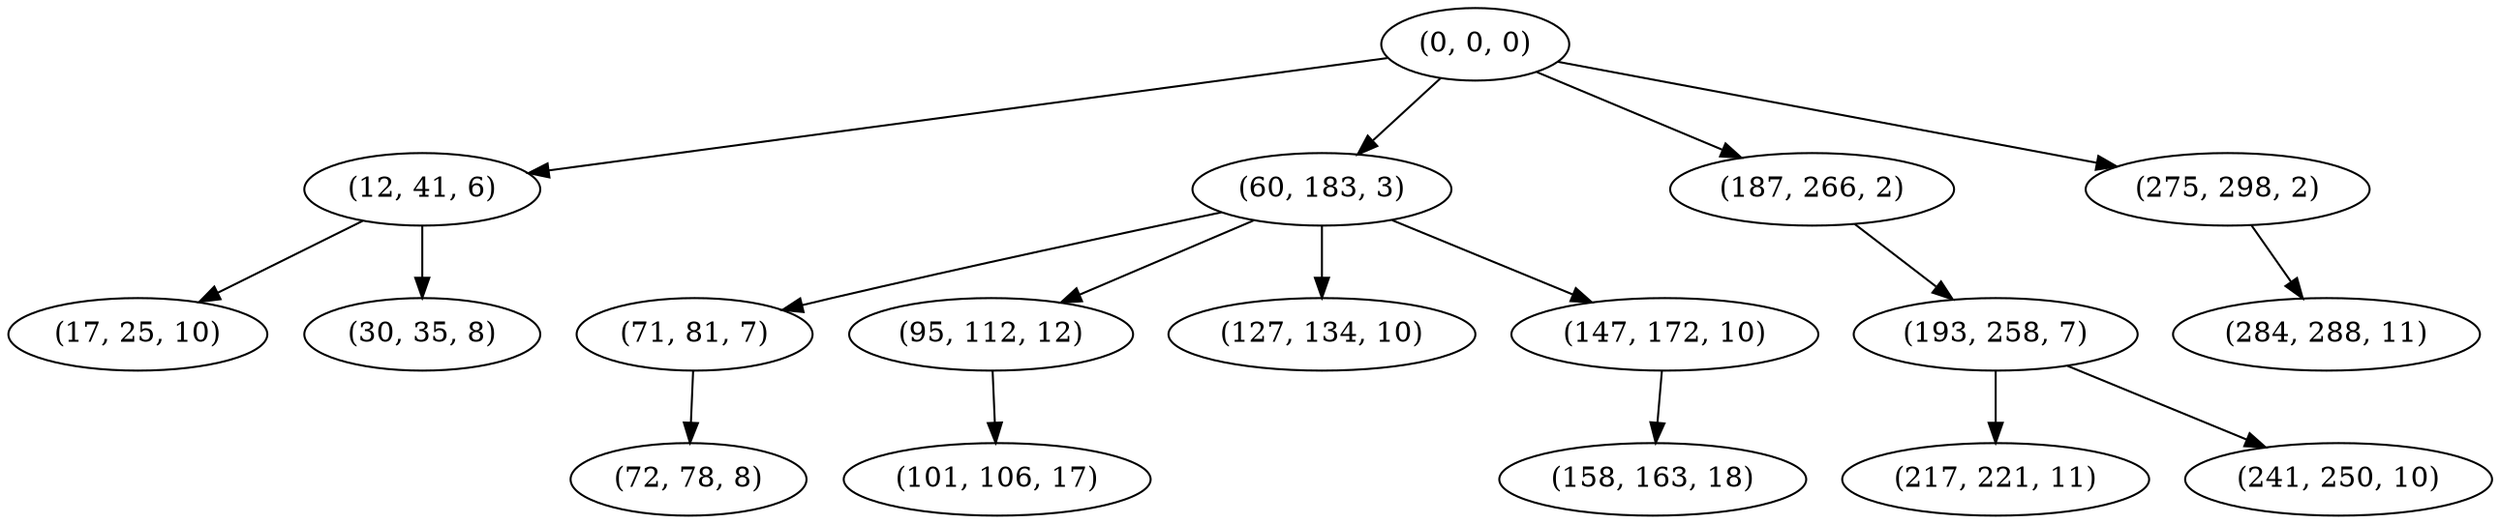 digraph tree {
    "(0, 0, 0)";
    "(12, 41, 6)";
    "(17, 25, 10)";
    "(30, 35, 8)";
    "(60, 183, 3)";
    "(71, 81, 7)";
    "(72, 78, 8)";
    "(95, 112, 12)";
    "(101, 106, 17)";
    "(127, 134, 10)";
    "(147, 172, 10)";
    "(158, 163, 18)";
    "(187, 266, 2)";
    "(193, 258, 7)";
    "(217, 221, 11)";
    "(241, 250, 10)";
    "(275, 298, 2)";
    "(284, 288, 11)";
    "(0, 0, 0)" -> "(12, 41, 6)";
    "(0, 0, 0)" -> "(60, 183, 3)";
    "(0, 0, 0)" -> "(187, 266, 2)";
    "(0, 0, 0)" -> "(275, 298, 2)";
    "(12, 41, 6)" -> "(17, 25, 10)";
    "(12, 41, 6)" -> "(30, 35, 8)";
    "(60, 183, 3)" -> "(71, 81, 7)";
    "(60, 183, 3)" -> "(95, 112, 12)";
    "(60, 183, 3)" -> "(127, 134, 10)";
    "(60, 183, 3)" -> "(147, 172, 10)";
    "(71, 81, 7)" -> "(72, 78, 8)";
    "(95, 112, 12)" -> "(101, 106, 17)";
    "(147, 172, 10)" -> "(158, 163, 18)";
    "(187, 266, 2)" -> "(193, 258, 7)";
    "(193, 258, 7)" -> "(217, 221, 11)";
    "(193, 258, 7)" -> "(241, 250, 10)";
    "(275, 298, 2)" -> "(284, 288, 11)";
}

